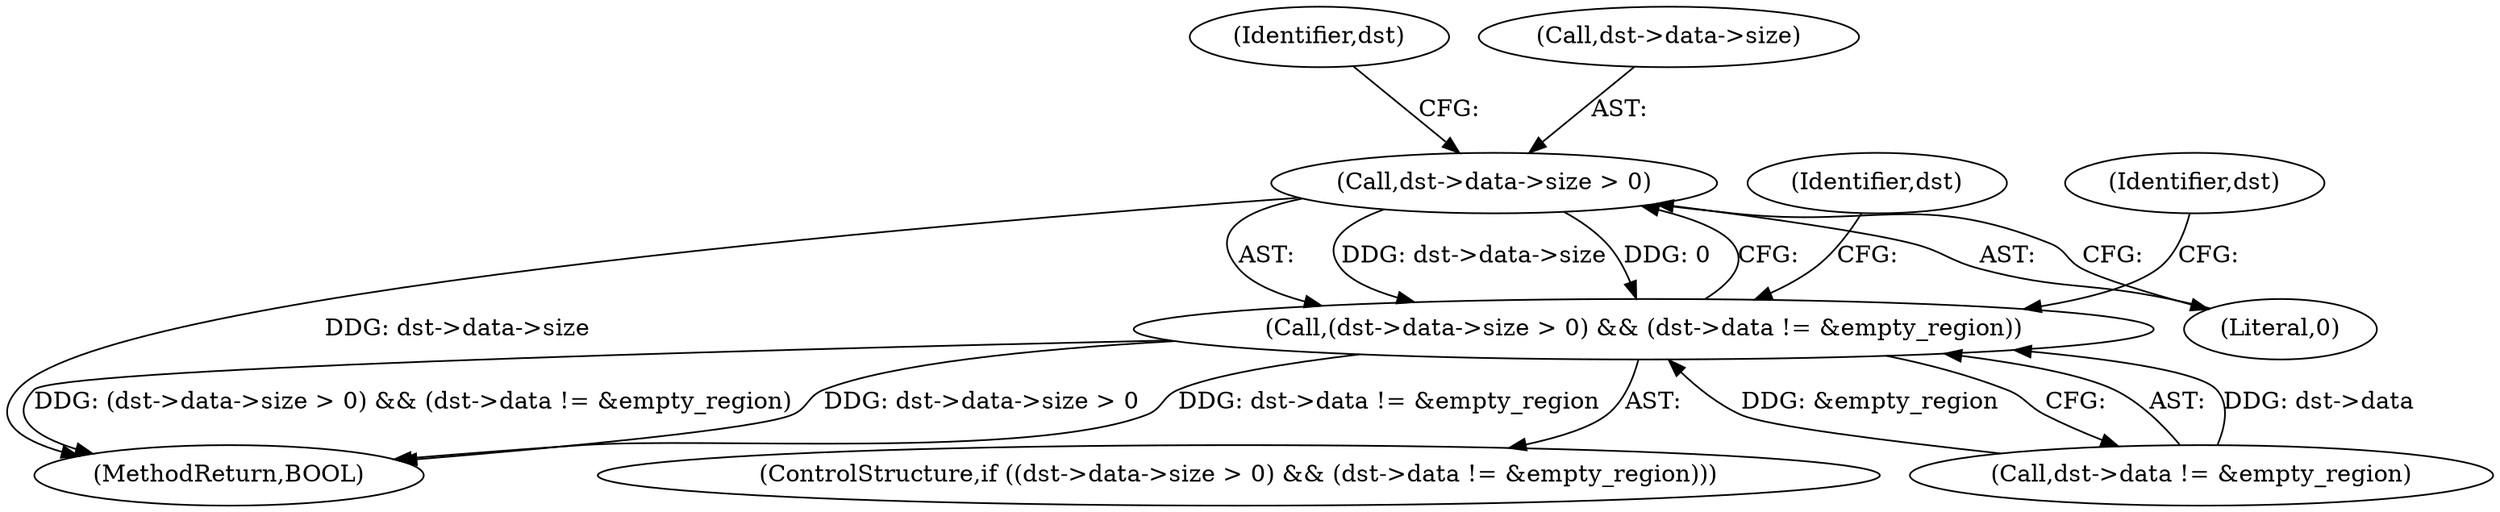 digraph "0_FreeRDP_fc80ab45621bd966f70594c0b7393ec005a94007_0@pointer" {
"1000297" [label="(Call,dst->data->size > 0)"];
"1000296" [label="(Call,(dst->data->size > 0) && (dst->data != &empty_region))"];
"1000341" [label="(MethodReturn,BOOL)"];
"1000296" [label="(Call,(dst->data->size > 0) && (dst->data != &empty_region))"];
"1000297" [label="(Call,dst->data->size > 0)"];
"1000312" [label="(Identifier,dst)"];
"1000306" [label="(Identifier,dst)"];
"1000295" [label="(ControlStructure,if ((dst->data->size > 0) && (dst->data != &empty_region)))"];
"1000304" [label="(Call,dst->data != &empty_region)"];
"1000316" [label="(Identifier,dst)"];
"1000298" [label="(Call,dst->data->size)"];
"1000303" [label="(Literal,0)"];
"1000297" -> "1000296"  [label="AST: "];
"1000297" -> "1000303"  [label="CFG: "];
"1000298" -> "1000297"  [label="AST: "];
"1000303" -> "1000297"  [label="AST: "];
"1000306" -> "1000297"  [label="CFG: "];
"1000296" -> "1000297"  [label="CFG: "];
"1000297" -> "1000341"  [label="DDG: dst->data->size"];
"1000297" -> "1000296"  [label="DDG: dst->data->size"];
"1000297" -> "1000296"  [label="DDG: 0"];
"1000296" -> "1000295"  [label="AST: "];
"1000296" -> "1000304"  [label="CFG: "];
"1000304" -> "1000296"  [label="AST: "];
"1000312" -> "1000296"  [label="CFG: "];
"1000316" -> "1000296"  [label="CFG: "];
"1000296" -> "1000341"  [label="DDG: dst->data != &empty_region"];
"1000296" -> "1000341"  [label="DDG: (dst->data->size > 0) && (dst->data != &empty_region)"];
"1000296" -> "1000341"  [label="DDG: dst->data->size > 0"];
"1000304" -> "1000296"  [label="DDG: dst->data"];
"1000304" -> "1000296"  [label="DDG: &empty_region"];
}
